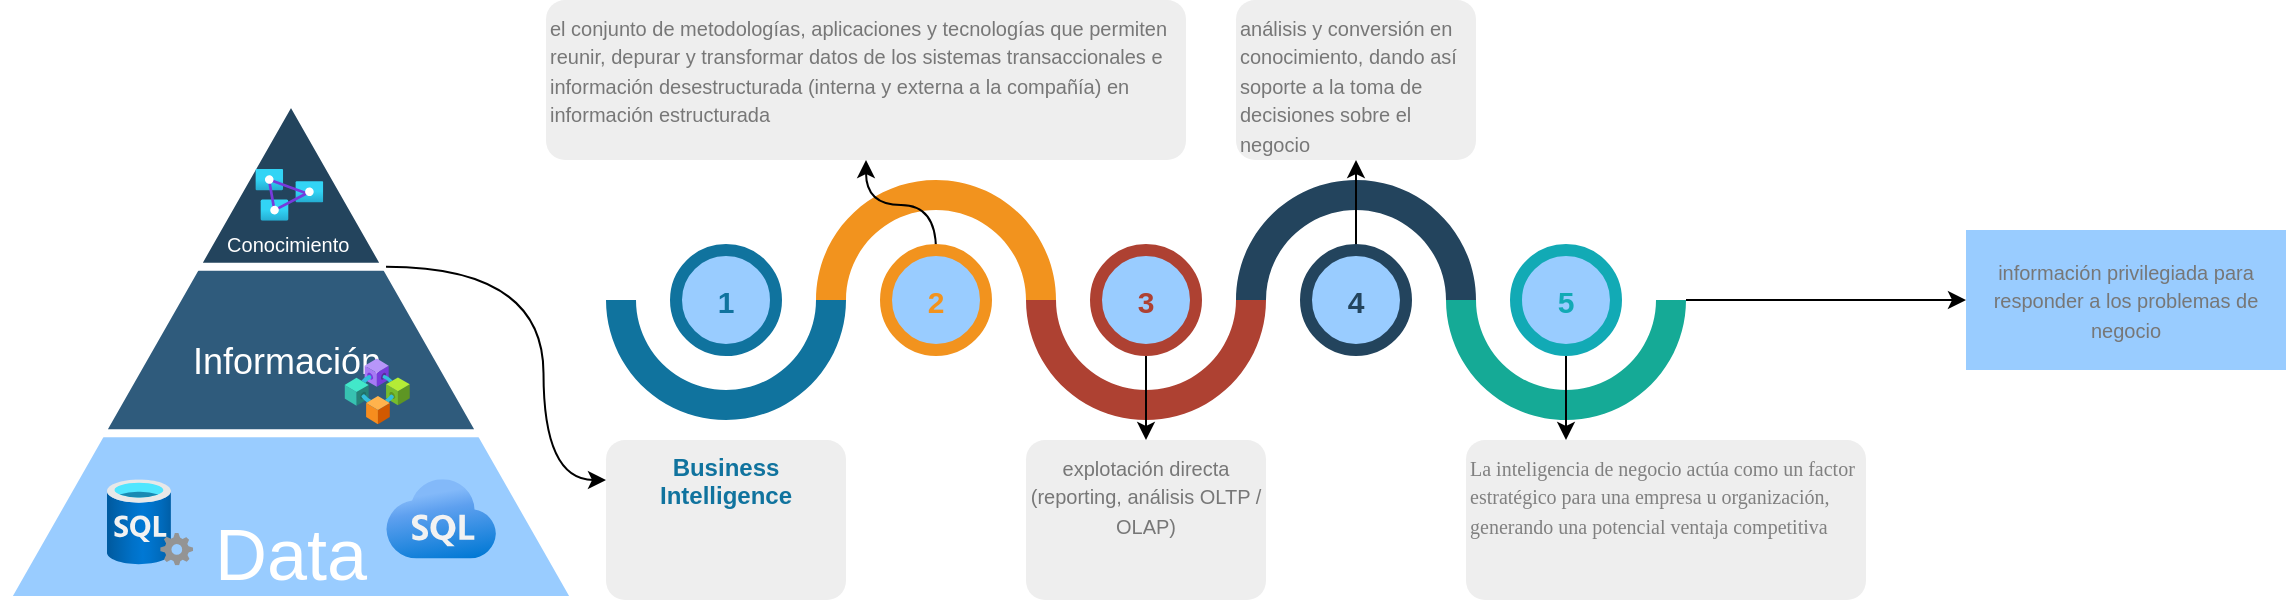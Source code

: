 <mxfile version="14.9.7" type="github">
  <diagram id="idzeipB2ZESW2gfNCK-s" name="Page-1">
    <mxGraphModel dx="1481" dy="376" grid="1" gridSize="10" guides="1" tooltips="1" connect="1" arrows="1" fold="1" page="1" pageScale="1" pageWidth="850" pageHeight="1100" math="0" shadow="0">
      <root>
        <mxCell id="0" />
        <mxCell id="1" parent="0" />
        <mxCell id="_9sOg1S1v-uvskMb3Ub2-10" value="" style="group" vertex="1" connectable="0" parent="1">
          <mxGeometry x="-130" y="650" width="285" height="250" as="geometry" />
        </mxCell>
        <mxCell id="_9sOg1S1v-uvskMb3Ub2-5" value="&lt;br&gt;&lt;br&gt;&lt;br&gt;&lt;br&gt;&lt;br&gt;&lt;br&gt;&lt;br&gt;&lt;br&gt;&lt;br&gt;&lt;br&gt;&lt;br&gt;&lt;br&gt;&lt;br&gt;&lt;br&gt;&lt;br&gt;&lt;br&gt;&lt;br&gt;&lt;font style=&quot;font-size: 36px&quot;&gt;Data&lt;/font&gt;" style="triangle;direction=north;html=1;strokeWidth=4;strokeColor=#ffffff;shadow=0;fontSize=10;fontColor=#FFFFFF;align=center;fontStyle=0;whiteSpace=wrap;spacing=10;fillColor=#99CCFF;" vertex="1" parent="_9sOg1S1v-uvskMb3Ub2-10">
          <mxGeometry width="285" height="250.0" as="geometry" />
        </mxCell>
        <mxCell id="_9sOg1S1v-uvskMb3Ub2-6" value="&lt;br&gt;&lt;br&gt;&lt;br&gt;&lt;br&gt;&lt;br&gt;&lt;br&gt;&lt;br&gt;&lt;br&gt;&lt;font style=&quot;font-size: 18px&quot;&gt;Información&amp;nbsp;&lt;/font&gt;" style="triangle;direction=north;html=1;strokeWidth=4;fillColor=#2F5B7C;strokeColor=#ffffff;shadow=0;fontSize=10;fontColor=#FFFFFF;align=center;fontStyle=0;whiteSpace=wrap;spacing=10;" vertex="1" parent="_9sOg1S1v-uvskMb3Ub2-10">
          <mxGeometry x="47.5" width="190.0" height="166.667" as="geometry" />
        </mxCell>
        <mxCell id="_9sOg1S1v-uvskMb3Ub2-7" value="&lt;br&gt;&lt;br&gt;&lt;br&gt;&lt;br&gt;&lt;br&gt;Conocimiento&amp;nbsp;" style="triangle;direction=north;html=1;strokeWidth=4;fillColor=#23445D;strokeColor=#ffffff;shadow=0;fontSize=10;fontColor=#FFFFFF;align=center;fontStyle=0;whiteSpace=wrap;spacing=10;" vertex="1" parent="_9sOg1S1v-uvskMb3Ub2-10">
          <mxGeometry x="95.0" width="95.0" height="83.333" as="geometry" />
        </mxCell>
        <mxCell id="_9sOg1S1v-uvskMb3Ub2-11" value="" style="aspect=fixed;html=1;points=[];align=center;image;fontSize=12;image=img/lib/azure2/databases/SQL_Server.svg;" vertex="1" parent="_9sOg1S1v-uvskMb3Ub2-10">
          <mxGeometry x="50.472" y="189.655" width="43.103" height="43.103" as="geometry" />
        </mxCell>
        <mxCell id="_9sOg1S1v-uvskMb3Ub2-12" value="" style="aspect=fixed;html=1;points=[];align=center;image;fontSize=12;image=img/lib/azure2/databases/Azure_SQL.svg;" vertex="1" parent="_9sOg1S1v-uvskMb3Ub2-10">
          <mxGeometry x="189.997" y="189.655" width="55.172" height="39.655" as="geometry" />
        </mxCell>
        <mxCell id="_9sOg1S1v-uvskMb3Ub2-13" value="" style="aspect=fixed;html=1;points=[];align=center;image;fontSize=12;image=img/lib/azure2/analytics/Analysis_Services.svg;fillColor=#99CCFF;" vertex="1" parent="_9sOg1S1v-uvskMb3Ub2-10">
          <mxGeometry x="124.688" y="34.483" width="33.948" height="25.862" as="geometry" />
        </mxCell>
        <mxCell id="_9sOg1S1v-uvskMb3Ub2-14" value="" style="aspect=fixed;html=1;points=[];align=center;image;fontSize=12;image=img/lib/azure2/blockchain/Consortium.svg;fillColor=#99CCFF;" vertex="1" parent="_9sOg1S1v-uvskMb3Ub2-10">
          <mxGeometry x="169.219" y="129.31" width="32.759" height="32.759" as="geometry" />
        </mxCell>
        <mxCell id="_9sOg1S1v-uvskMb3Ub2-47" value="" style="verticalLabelPosition=bottom;verticalAlign=top;html=1;shape=mxgraph.basic.partConcEllipse;startAngle=0.25;endAngle=0.75;arcWidth=0.25;fillColor=#10739E;strokeColor=none;" vertex="1" parent="1">
          <mxGeometry x="170" y="690" width="120" height="120" as="geometry" />
        </mxCell>
        <mxCell id="_9sOg1S1v-uvskMb3Ub2-48" value="" style="verticalLabelPosition=bottom;verticalAlign=top;html=1;shape=mxgraph.basic.partConcEllipse;startAngle=0.75;endAngle=0.25;arcWidth=0.25;fillColor=#F2931E;strokeColor=none;" vertex="1" parent="1">
          <mxGeometry x="275" y="690" width="120" height="120" as="geometry" />
        </mxCell>
        <mxCell id="_9sOg1S1v-uvskMb3Ub2-49" value="" style="verticalLabelPosition=bottom;verticalAlign=top;html=1;shape=mxgraph.basic.partConcEllipse;startAngle=0.25;endAngle=0.75;arcWidth=0.25;fillColor=#AE4132;strokeColor=none;" vertex="1" parent="1">
          <mxGeometry x="380" y="690" width="120" height="120" as="geometry" />
        </mxCell>
        <mxCell id="_9sOg1S1v-uvskMb3Ub2-50" value="" style="verticalLabelPosition=bottom;verticalAlign=top;html=1;shape=mxgraph.basic.partConcEllipse;startAngle=0.75;endAngle=0.25;arcWidth=0.25;fillColor=#23445D;strokeColor=none;" vertex="1" parent="1">
          <mxGeometry x="485" y="690" width="120" height="120" as="geometry" />
        </mxCell>
        <mxCell id="_9sOg1S1v-uvskMb3Ub2-83" style="edgeStyle=orthogonalEdgeStyle;curved=1;rounded=0;orthogonalLoop=1;jettySize=auto;html=1;entryX=0;entryY=0.5;entryDx=0;entryDy=0;" edge="1" parent="1" source="_9sOg1S1v-uvskMb3Ub2-51" target="_9sOg1S1v-uvskMb3Ub2-82">
          <mxGeometry relative="1" as="geometry" />
        </mxCell>
        <mxCell id="_9sOg1S1v-uvskMb3Ub2-51" value="" style="verticalLabelPosition=bottom;verticalAlign=top;html=1;shape=mxgraph.basic.partConcEllipse;startAngle=0.25;endAngle=0.75;arcWidth=0.25;fillColor=#15AA96;strokeColor=none;" vertex="1" parent="1">
          <mxGeometry x="590" y="690" width="120" height="120" as="geometry" />
        </mxCell>
        <mxCell id="_9sOg1S1v-uvskMb3Ub2-52" value="1" style="shape=ellipse;strokeWidth=6;strokeColor=#10739E;fontSize=15;html=0;fontStyle=1;fontColor=#10739E;fillColor=#99CCFF;" vertex="1" parent="1">
          <mxGeometry x="205" y="725" width="50" height="50" as="geometry" />
        </mxCell>
        <mxCell id="_9sOg1S1v-uvskMb3Ub2-62" style="edgeStyle=orthogonalEdgeStyle;rounded=0;orthogonalLoop=1;jettySize=auto;html=1;curved=1;" edge="1" parent="1" source="_9sOg1S1v-uvskMb3Ub2-53" target="_9sOg1S1v-uvskMb3Ub2-58">
          <mxGeometry relative="1" as="geometry" />
        </mxCell>
        <mxCell id="_9sOg1S1v-uvskMb3Ub2-53" value="2" style="shape=ellipse;strokeWidth=6;strokeColor=#F2931E;fontSize=15;html=0;fontStyle=1;fontColor=#F2931E;fillColor=#99CCFF;" vertex="1" parent="1">
          <mxGeometry x="310" y="725" width="50" height="50" as="geometry" />
        </mxCell>
        <mxCell id="_9sOg1S1v-uvskMb3Ub2-64" style="edgeStyle=orthogonalEdgeStyle;rounded=0;orthogonalLoop=1;jettySize=auto;html=1;curved=1;" edge="1" parent="1" source="_9sOg1S1v-uvskMb3Ub2-54" target="_9sOg1S1v-uvskMb3Ub2-59">
          <mxGeometry relative="1" as="geometry" />
        </mxCell>
        <mxCell id="_9sOg1S1v-uvskMb3Ub2-54" value="3" style="shape=ellipse;strokeWidth=6;strokeColor=#AE4132;fontSize=15;html=0;fontStyle=1;fontColor=#AE4132;fillColor=#99CCFF;" vertex="1" parent="1">
          <mxGeometry x="415" y="725" width="50" height="50" as="geometry" />
        </mxCell>
        <mxCell id="_9sOg1S1v-uvskMb3Ub2-63" style="edgeStyle=orthogonalEdgeStyle;rounded=0;orthogonalLoop=1;jettySize=auto;html=1;entryX=0.5;entryY=1;entryDx=0;entryDy=0;" edge="1" parent="1" source="_9sOg1S1v-uvskMb3Ub2-55" target="_9sOg1S1v-uvskMb3Ub2-60">
          <mxGeometry relative="1" as="geometry" />
        </mxCell>
        <mxCell id="_9sOg1S1v-uvskMb3Ub2-55" value="4" style="shape=ellipse;strokeWidth=6;strokeColor=#23445D;fontSize=15;html=0;fontStyle=1;fontColor=#23445D;fillColor=#99CCFF;" vertex="1" parent="1">
          <mxGeometry x="520" y="725" width="50" height="50" as="geometry" />
        </mxCell>
        <mxCell id="_9sOg1S1v-uvskMb3Ub2-65" style="edgeStyle=orthogonalEdgeStyle;rounded=0;orthogonalLoop=1;jettySize=auto;html=1;exitX=0.5;exitY=1;exitDx=0;exitDy=0;entryX=0.25;entryY=0;entryDx=0;entryDy=0;" edge="1" parent="1" source="_9sOg1S1v-uvskMb3Ub2-56" target="_9sOg1S1v-uvskMb3Ub2-61">
          <mxGeometry relative="1" as="geometry" />
        </mxCell>
        <mxCell id="_9sOg1S1v-uvskMb3Ub2-56" value="5" style="shape=ellipse;strokeWidth=6;strokeColor=#12AAB5;fontSize=15;html=0;fontStyle=1;fontColor=#12AAB5;fillColor=#99CCFF;" vertex="1" parent="1">
          <mxGeometry x="625" y="725" width="50" height="50" as="geometry" />
        </mxCell>
        <mxCell id="_9sOg1S1v-uvskMb3Ub2-57" value="&lt;font color=&quot;#10739e&quot;&gt;&lt;b&gt;Business Intelligence&lt;/b&gt;&lt;/font&gt;" style="rounded=1;strokeColor=none;fillColor=#EEEEEE;align=center;arcSize=12;verticalAlign=top;whiteSpace=wrap;html=1;fontSize=12;" vertex="1" parent="1">
          <mxGeometry x="170" y="820" width="120" height="80" as="geometry" />
        </mxCell>
        <mxCell id="_9sOg1S1v-uvskMb3Ub2-58" value="&lt;div&gt;&lt;font color=&quot;#777777&quot; face=&quot;verdana, arial&quot;&gt;&lt;span style=&quot;font-size: 10px&quot;&gt;el conjunto de metodologías, aplicaciones y tecnologías que permiten reunir, depurar y transformar datos de los sistemas transaccionales e información desestructurada (interna y externa a la compañía) en información estructurada&lt;/span&gt;&lt;/font&gt;&lt;/div&gt;" style="rounded=1;strokeColor=none;fillColor=#EEEEEE;align=left;arcSize=12;verticalAlign=top;whiteSpace=wrap;html=1;fontSize=12;" vertex="1" parent="1">
          <mxGeometry x="140" y="600" width="320" height="80" as="geometry" />
        </mxCell>
        <mxCell id="_9sOg1S1v-uvskMb3Ub2-59" value="&lt;span style=&quot;color: rgb(119 , 119 , 119) ; font-family: &amp;#34;verdana&amp;#34; , &amp;#34;arial&amp;#34; ; text-align: justify&quot;&gt;&lt;font style=&quot;font-size: 10px&quot;&gt;explotación directa (reporting, análisis OLTP / OLAP)&lt;/font&gt;&lt;/span&gt;" style="rounded=1;strokeColor=none;fillColor=#EEEEEE;align=center;arcSize=12;verticalAlign=top;whiteSpace=wrap;html=1;fontSize=12;" vertex="1" parent="1">
          <mxGeometry x="380" y="820" width="120" height="80" as="geometry" />
        </mxCell>
        <mxCell id="_9sOg1S1v-uvskMb3Ub2-60" value="&lt;span style=&quot;color: rgb(119 , 119 , 119) ; font-family: &amp;#34;verdana&amp;#34; , &amp;#34;arial&amp;#34;&quot;&gt;&lt;font style=&quot;font-size: 10px&quot;&gt;análisis y conversión en conocimiento, dando así soporte a la toma de decisiones sobre el negocio&lt;/font&gt;&lt;/span&gt;" style="rounded=1;strokeColor=none;fillColor=#EEEEEE;align=left;arcSize=12;verticalAlign=top;whiteSpace=wrap;html=1;fontSize=12;" vertex="1" parent="1">
          <mxGeometry x="485" y="600" width="120" height="80" as="geometry" />
        </mxCell>
        <mxCell id="_9sOg1S1v-uvskMb3Ub2-61" value="&lt;font color=&quot;#808080&quot; style=&quot;font-size: 10px&quot; face=&quot;Verdana&quot;&gt;La inteligencia de negocio actúa como un factor estratégico para una empresa u organización, generando una potencial ventaja competitiva&lt;/font&gt;" style="rounded=1;strokeColor=none;fillColor=#EEEEEE;align=left;arcSize=12;verticalAlign=top;whiteSpace=wrap;html=1;fontSize=12;" vertex="1" parent="1">
          <mxGeometry x="600" y="820" width="200" height="80" as="geometry" />
        </mxCell>
        <mxCell id="_9sOg1S1v-uvskMb3Ub2-81" style="edgeStyle=orthogonalEdgeStyle;rounded=0;orthogonalLoop=1;jettySize=auto;html=1;entryX=0;entryY=0.25;entryDx=0;entryDy=0;curved=1;" edge="1" parent="1" source="_9sOg1S1v-uvskMb3Ub2-6" target="_9sOg1S1v-uvskMb3Ub2-57">
          <mxGeometry relative="1" as="geometry" />
        </mxCell>
        <mxCell id="_9sOg1S1v-uvskMb3Ub2-82" value="&lt;div&gt;&lt;span style=&quot;color: rgb(119 , 119 , 119) ; font-family: &amp;#34;verdana&amp;#34; , &amp;#34;arial&amp;#34;&quot;&gt;&lt;font style=&quot;font-size: 10px&quot;&gt;información privilegiada para responder a los problemas de negocio&lt;/font&gt;&lt;/span&gt;&lt;/div&gt;" style="rounded=0;whiteSpace=wrap;html=1;fillColor=#99CCFF;strokeColor=none;align=center;" vertex="1" parent="1">
          <mxGeometry x="850" y="715" width="160" height="70" as="geometry" />
        </mxCell>
      </root>
    </mxGraphModel>
  </diagram>
</mxfile>
